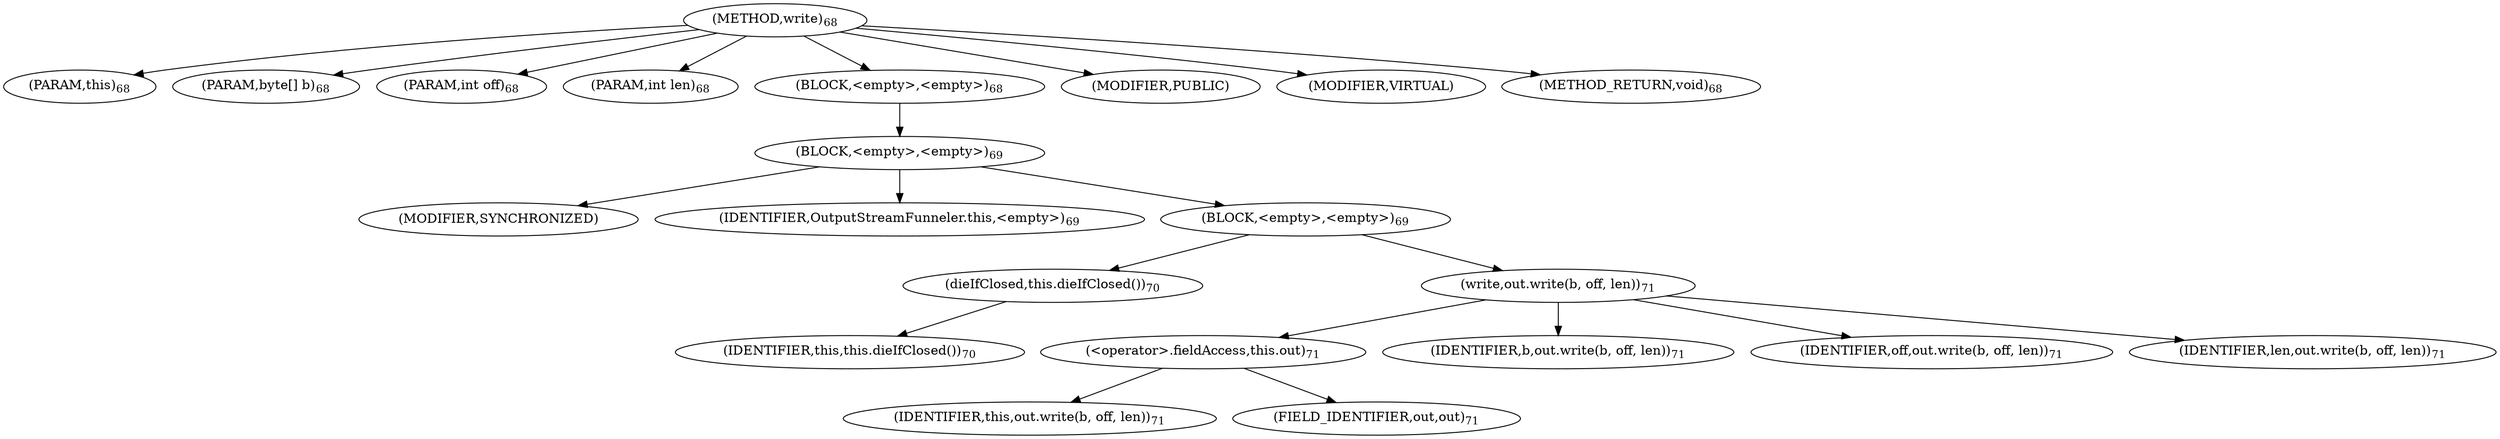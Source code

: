 digraph "write" {  
"126" [label = <(METHOD,write)<SUB>68</SUB>> ]
"15" [label = <(PARAM,this)<SUB>68</SUB>> ]
"127" [label = <(PARAM,byte[] b)<SUB>68</SUB>> ]
"128" [label = <(PARAM,int off)<SUB>68</SUB>> ]
"129" [label = <(PARAM,int len)<SUB>68</SUB>> ]
"130" [label = <(BLOCK,&lt;empty&gt;,&lt;empty&gt;)<SUB>68</SUB>> ]
"131" [label = <(BLOCK,&lt;empty&gt;,&lt;empty&gt;)<SUB>69</SUB>> ]
"132" [label = <(MODIFIER,SYNCHRONIZED)> ]
"14" [label = <(IDENTIFIER,OutputStreamFunneler.this,&lt;empty&gt;)<SUB>69</SUB>> ]
"133" [label = <(BLOCK,&lt;empty&gt;,&lt;empty&gt;)<SUB>69</SUB>> ]
"134" [label = <(dieIfClosed,this.dieIfClosed())<SUB>70</SUB>> ]
"16" [label = <(IDENTIFIER,this,this.dieIfClosed())<SUB>70</SUB>> ]
"135" [label = <(write,out.write(b, off, len))<SUB>71</SUB>> ]
"136" [label = <(&lt;operator&gt;.fieldAccess,this.out)<SUB>71</SUB>> ]
"137" [label = <(IDENTIFIER,this,out.write(b, off, len))<SUB>71</SUB>> ]
"138" [label = <(FIELD_IDENTIFIER,out,out)<SUB>71</SUB>> ]
"139" [label = <(IDENTIFIER,b,out.write(b, off, len))<SUB>71</SUB>> ]
"140" [label = <(IDENTIFIER,off,out.write(b, off, len))<SUB>71</SUB>> ]
"141" [label = <(IDENTIFIER,len,out.write(b, off, len))<SUB>71</SUB>> ]
"142" [label = <(MODIFIER,PUBLIC)> ]
"143" [label = <(MODIFIER,VIRTUAL)> ]
"144" [label = <(METHOD_RETURN,void)<SUB>68</SUB>> ]
  "126" -> "15" 
  "126" -> "127" 
  "126" -> "128" 
  "126" -> "129" 
  "126" -> "130" 
  "126" -> "142" 
  "126" -> "143" 
  "126" -> "144" 
  "130" -> "131" 
  "131" -> "132" 
  "131" -> "14" 
  "131" -> "133" 
  "133" -> "134" 
  "133" -> "135" 
  "134" -> "16" 
  "135" -> "136" 
  "135" -> "139" 
  "135" -> "140" 
  "135" -> "141" 
  "136" -> "137" 
  "136" -> "138" 
}
